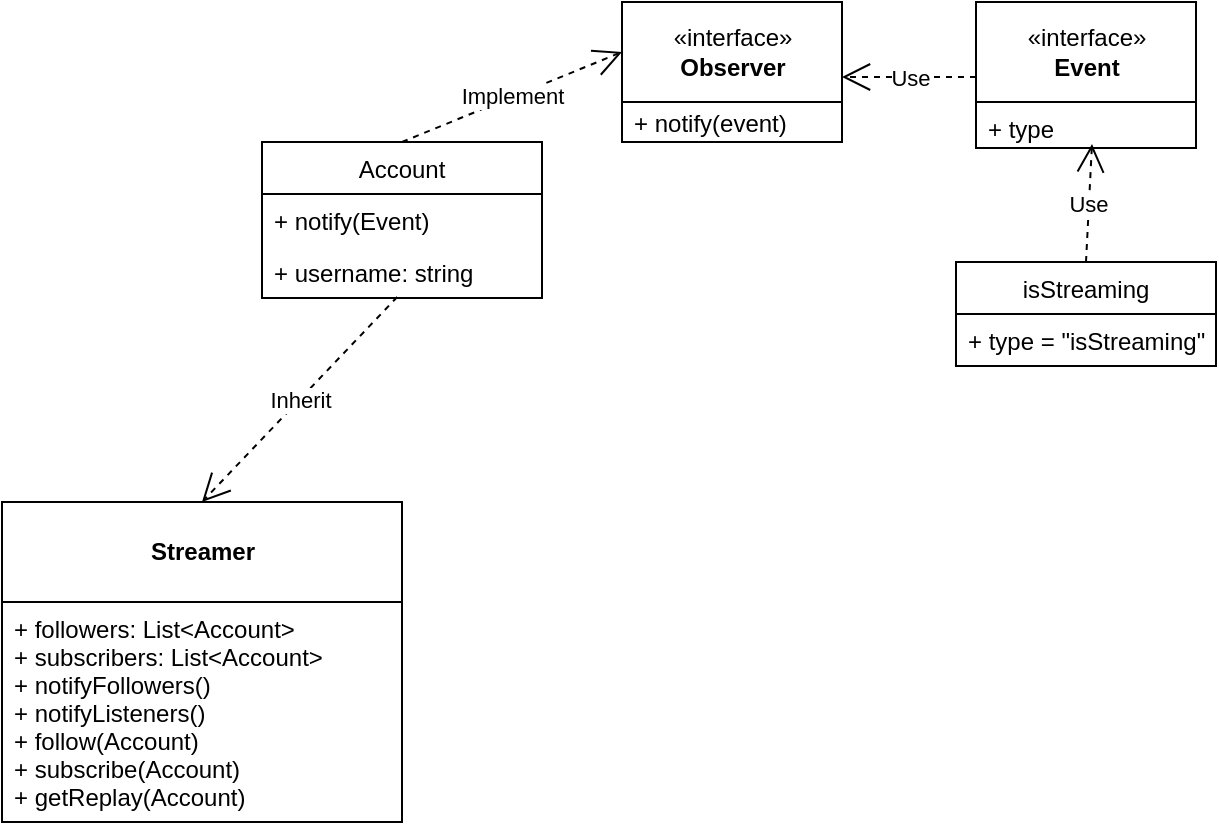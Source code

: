 <mxfile version="20.6.0" type="device"><diagram id="F1r7p6Afx8GBUWGprB1Q" name="Page-1"><mxGraphModel dx="1176" dy="648" grid="1" gridSize="10" guides="1" tooltips="1" connect="1" arrows="1" fold="1" page="1" pageScale="1" pageWidth="850" pageHeight="1100" math="0" shadow="0"><root><mxCell id="0"/><mxCell id="1" parent="0"/><mxCell id="9mBsxolH-0lB9IXNQsCc-1" value="«interface»&lt;br&gt;&lt;b&gt;Observer&lt;/b&gt;" style="html=1;" vertex="1" parent="1"><mxGeometry x="280" y="160" width="110" height="50" as="geometry"/></mxCell><mxCell id="9mBsxolH-0lB9IXNQsCc-3" value="" style="html=1;" vertex="1" parent="1"><mxGeometry x="280" y="210" width="110" height="20" as="geometry"/></mxCell><mxCell id="9mBsxolH-0lB9IXNQsCc-2" value="+ notify(event)" style="text;strokeColor=none;fillColor=none;align=left;verticalAlign=top;spacingLeft=4;spacingRight=4;overflow=hidden;rotatable=0;points=[[0,0.5],[1,0.5]];portConstraint=eastwest;" vertex="1" parent="1"><mxGeometry x="280" y="207" width="110" height="26" as="geometry"/></mxCell><mxCell id="9mBsxolH-0lB9IXNQsCc-14" value="Account" style="swimlane;fontStyle=0;childLayout=stackLayout;horizontal=1;startSize=26;fillColor=none;horizontalStack=0;resizeParent=1;resizeParentMax=0;resizeLast=0;collapsible=1;marginBottom=0;" vertex="1" parent="1"><mxGeometry x="100" y="230" width="140" height="78" as="geometry"/></mxCell><mxCell id="9mBsxolH-0lB9IXNQsCc-15" value="+ notify(Event)" style="text;strokeColor=none;fillColor=none;align=left;verticalAlign=top;spacingLeft=4;spacingRight=4;overflow=hidden;rotatable=0;points=[[0,0.5],[1,0.5]];portConstraint=eastwest;" vertex="1" parent="9mBsxolH-0lB9IXNQsCc-14"><mxGeometry y="26" width="140" height="26" as="geometry"/></mxCell><mxCell id="9mBsxolH-0lB9IXNQsCc-16" value="+ username: string" style="text;strokeColor=none;fillColor=none;align=left;verticalAlign=top;spacingLeft=4;spacingRight=4;overflow=hidden;rotatable=0;points=[[0,0.5],[1,0.5]];portConstraint=eastwest;" vertex="1" parent="9mBsxolH-0lB9IXNQsCc-14"><mxGeometry y="52" width="140" height="26" as="geometry"/></mxCell><mxCell id="9mBsxolH-0lB9IXNQsCc-18" value="Implement" style="endArrow=open;endSize=12;dashed=1;html=1;rounded=0;entryX=0;entryY=0.5;entryDx=0;entryDy=0;exitX=0.5;exitY=0;exitDx=0;exitDy=0;" edge="1" parent="1" source="9mBsxolH-0lB9IXNQsCc-14" target="9mBsxolH-0lB9IXNQsCc-1"><mxGeometry width="160" relative="1" as="geometry"><mxPoint x="110" y="210" as="sourcePoint"/><mxPoint x="270" y="210" as="targetPoint"/></mxGeometry></mxCell><mxCell id="9mBsxolH-0lB9IXNQsCc-23" value="&lt;b&gt;Streamer&lt;/b&gt;" style="html=1;" vertex="1" parent="1"><mxGeometry x="-30" y="410" width="200" height="50" as="geometry"/></mxCell><mxCell id="9mBsxolH-0lB9IXNQsCc-24" value="" style="html=1;" vertex="1" parent="1"><mxGeometry x="-30" y="460" width="200" height="110" as="geometry"/></mxCell><mxCell id="9mBsxolH-0lB9IXNQsCc-25" value="+ followers: List&lt;Account&gt;&#10;+ subscribers: List&lt;Account&gt;&#10;+ notifyFollowers()&#10;+ notifyListeners()&#10;+ follow(Account)&#10;+ subscribe(Account)&#10;+ getReplay(Account)" style="text;strokeColor=none;fillColor=none;align=left;verticalAlign=top;spacingLeft=4;spacingRight=4;overflow=hidden;rotatable=0;points=[[0,0.5],[1,0.5]];portConstraint=eastwest;" vertex="1" parent="1"><mxGeometry x="-30" y="460" width="190" height="110" as="geometry"/></mxCell><mxCell id="9mBsxolH-0lB9IXNQsCc-26" value="«interface»&lt;br&gt;&lt;b&gt;Event&lt;/b&gt;" style="html=1;" vertex="1" parent="1"><mxGeometry x="457" y="160" width="110" height="50" as="geometry"/></mxCell><mxCell id="9mBsxolH-0lB9IXNQsCc-27" value="" style="html=1;" vertex="1" parent="1"><mxGeometry x="457" y="210" width="110" height="23" as="geometry"/></mxCell><mxCell id="9mBsxolH-0lB9IXNQsCc-28" value="+ type" style="text;strokeColor=none;fillColor=none;align=left;verticalAlign=top;spacingLeft=4;spacingRight=4;overflow=hidden;rotatable=0;points=[[0,0.5],[1,0.5]];portConstraint=eastwest;" vertex="1" parent="1"><mxGeometry x="457" y="210" width="100" height="26" as="geometry"/></mxCell><mxCell id="9mBsxolH-0lB9IXNQsCc-29" value="Use" style="endArrow=open;endSize=12;dashed=1;html=1;rounded=0;exitX=0;exitY=0.75;exitDx=0;exitDy=0;entryX=1;entryY=0.75;entryDx=0;entryDy=0;" edge="1" parent="1" source="9mBsxolH-0lB9IXNQsCc-26" target="9mBsxolH-0lB9IXNQsCc-1"><mxGeometry width="160" relative="1" as="geometry"><mxPoint x="400" y="270" as="sourcePoint"/><mxPoint x="560" y="270" as="targetPoint"/></mxGeometry></mxCell><mxCell id="9mBsxolH-0lB9IXNQsCc-34" value="isStreaming" style="swimlane;fontStyle=0;childLayout=stackLayout;horizontal=1;startSize=26;fillColor=none;horizontalStack=0;resizeParent=1;resizeParentMax=0;resizeLast=0;collapsible=1;marginBottom=0;" vertex="1" parent="1"><mxGeometry x="447" y="290" width="130" height="52" as="geometry"/></mxCell><mxCell id="9mBsxolH-0lB9IXNQsCc-35" value="+ type = &quot;isStreaming&quot;" style="text;strokeColor=none;fillColor=none;align=left;verticalAlign=top;spacingLeft=4;spacingRight=4;overflow=hidden;rotatable=0;points=[[0,0.5],[1,0.5]];portConstraint=eastwest;" vertex="1" parent="9mBsxolH-0lB9IXNQsCc-34"><mxGeometry y="26" width="130" height="26" as="geometry"/></mxCell><mxCell id="9mBsxolH-0lB9IXNQsCc-38" value="Use" style="endArrow=open;endSize=12;dashed=1;html=1;rounded=0;entryX=0.58;entryY=0.808;entryDx=0;entryDy=0;entryPerimeter=0;exitX=0.5;exitY=0;exitDx=0;exitDy=0;" edge="1" parent="1" source="9mBsxolH-0lB9IXNQsCc-34" target="9mBsxolH-0lB9IXNQsCc-28"><mxGeometry width="160" relative="1" as="geometry"><mxPoint x="400" y="390" as="sourcePoint"/><mxPoint x="560" y="390" as="targetPoint"/></mxGeometry></mxCell><mxCell id="9mBsxolH-0lB9IXNQsCc-44" value="Inherit" style="endArrow=open;endSize=12;dashed=1;html=1;rounded=0;exitX=0.483;exitY=0.98;exitDx=0;exitDy=0;exitPerimeter=0;entryX=0.5;entryY=0;entryDx=0;entryDy=0;" edge="1" parent="1" source="9mBsxolH-0lB9IXNQsCc-16" target="9mBsxolH-0lB9IXNQsCc-23"><mxGeometry width="160" relative="1" as="geometry"><mxPoint x="163.98" y="347.51" as="sourcePoint"/><mxPoint x="220" y="380" as="targetPoint"/></mxGeometry></mxCell></root></mxGraphModel></diagram></mxfile>